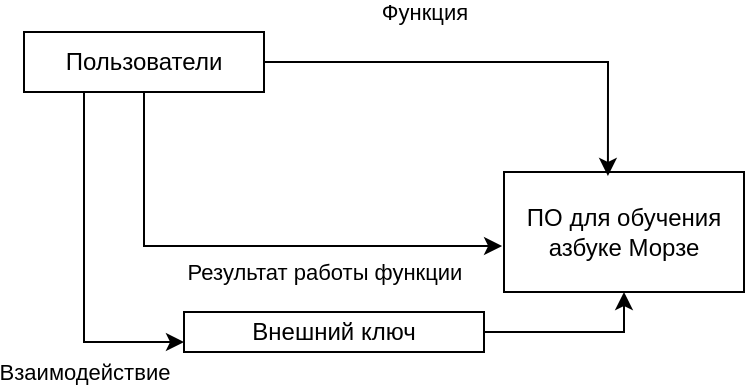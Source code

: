<mxfile version="13.1.3" type="device" pages="2"><diagram id="VOve5FJmeVb6WoznOcWk" name="Page-1"><mxGraphModel dx="860" dy="415" grid="1" gridSize="10" guides="1" tooltips="1" connect="1" arrows="1" fold="1" page="1" pageScale="1" pageWidth="850" pageHeight="1100" math="0" shadow="0"><root><mxCell id="0"/><mxCell id="1" parent="0"/><mxCell id="CZ4ccvZwLhazGf-lB1yX-1" value="ПО для обучения азбуке Морзе" style="rounded=0;whiteSpace=wrap;html=1;" vertex="1" parent="1"><mxGeometry x="430" y="180" width="120" height="60" as="geometry"/></mxCell><mxCell id="CZ4ccvZwLhazGf-lB1yX-3" style="edgeStyle=orthogonalEdgeStyle;rounded=0;orthogonalLoop=1;jettySize=auto;html=1;exitX=1;exitY=0.5;exitDx=0;exitDy=0;entryX=0.433;entryY=0.033;entryDx=0;entryDy=0;entryPerimeter=0;" edge="1" parent="1" source="CZ4ccvZwLhazGf-lB1yX-2" target="CZ4ccvZwLhazGf-lB1yX-1"><mxGeometry relative="1" as="geometry"/></mxCell><mxCell id="CZ4ccvZwLhazGf-lB1yX-5" value="Функция" style="edgeLabel;html=1;align=center;verticalAlign=middle;resizable=0;points=[];" vertex="1" connectable="0" parent="CZ4ccvZwLhazGf-lB1yX-3"><mxGeometry x="-0.162" y="-1" relative="1" as="geometry"><mxPoint x="-16" y="-26" as="offset"/></mxGeometry></mxCell><mxCell id="CZ4ccvZwLhazGf-lB1yX-4" style="edgeStyle=orthogonalEdgeStyle;rounded=0;orthogonalLoop=1;jettySize=auto;html=1;exitX=0.5;exitY=1;exitDx=0;exitDy=0;entryX=-0.008;entryY=0.617;entryDx=0;entryDy=0;entryPerimeter=0;" edge="1" parent="1" source="CZ4ccvZwLhazGf-lB1yX-2" target="CZ4ccvZwLhazGf-lB1yX-1"><mxGeometry relative="1" as="geometry"/></mxCell><mxCell id="CZ4ccvZwLhazGf-lB1yX-6" value="Результат работы функции" style="edgeLabel;html=1;align=center;verticalAlign=middle;resizable=0;points=[];" vertex="1" connectable="0" parent="CZ4ccvZwLhazGf-lB1yX-4"><mxGeometry x="-0.406" y="33" relative="1" as="geometry"><mxPoint x="57" y="14" as="offset"/></mxGeometry></mxCell><mxCell id="dHhYHAPzFPhUxmbdkMVn-2" style="edgeStyle=orthogonalEdgeStyle;rounded=0;orthogonalLoop=1;jettySize=auto;html=1;exitX=0.25;exitY=1;exitDx=0;exitDy=0;entryX=0;entryY=0.75;entryDx=0;entryDy=0;" edge="1" parent="1" source="CZ4ccvZwLhazGf-lB1yX-2" target="dHhYHAPzFPhUxmbdkMVn-1"><mxGeometry relative="1" as="geometry"/></mxCell><mxCell id="dHhYHAPzFPhUxmbdkMVn-3" value="Взаимодействие" style="edgeLabel;html=1;align=center;verticalAlign=middle;resizable=0;points=[];" vertex="1" connectable="0" parent="dHhYHAPzFPhUxmbdkMVn-2"><mxGeometry x="0.406" y="3" relative="1" as="geometry"><mxPoint x="-3" y="17" as="offset"/></mxGeometry></mxCell><mxCell id="CZ4ccvZwLhazGf-lB1yX-2" value="Пользователи" style="rounded=0;whiteSpace=wrap;html=1;" vertex="1" parent="1"><mxGeometry x="190" y="110" width="120" height="30" as="geometry"/></mxCell><mxCell id="dHhYHAPzFPhUxmbdkMVn-4" style="edgeStyle=orthogonalEdgeStyle;rounded=0;orthogonalLoop=1;jettySize=auto;html=1;exitX=1;exitY=0.5;exitDx=0;exitDy=0;entryX=0.5;entryY=1;entryDx=0;entryDy=0;" edge="1" parent="1" source="dHhYHAPzFPhUxmbdkMVn-1" target="CZ4ccvZwLhazGf-lB1yX-1"><mxGeometry relative="1" as="geometry"/></mxCell><mxCell id="dHhYHAPzFPhUxmbdkMVn-1" value="Внешний ключ" style="rounded=0;whiteSpace=wrap;html=1;" vertex="1" parent="1"><mxGeometry x="270" y="250" width="150" height="20" as="geometry"/></mxCell></root></mxGraphModel></diagram><diagram id="iUJEnAGykKWU8yE1NBS1" name="Page-2"><mxGraphModel dx="860" dy="415" grid="1" gridSize="10" guides="1" tooltips="1" connect="1" arrows="1" fold="1" page="1" pageScale="1" pageWidth="850" pageHeight="1100" math="0" shadow="0"><root><mxCell id="sGdm1UuhQX2p1oIvaTJm-0"/><mxCell id="sGdm1UuhQX2p1oIvaTJm-1" parent="sGdm1UuhQX2p1oIvaTJm-0"/><mxCell id="sGdm1UuhQX2p1oIvaTJm-2" value="Подсистема контроля звука" style="rounded=0;whiteSpace=wrap;html=1;" vertex="1" parent="sGdm1UuhQX2p1oIvaTJm-1"><mxGeometry x="200" y="150" width="170" height="40" as="geometry"/></mxCell><mxCell id="sGdm1UuhQX2p1oIvaTJm-3" value="Подсистема работы с текстом" style="rounded=0;whiteSpace=wrap;html=1;" vertex="1" parent="sGdm1UuhQX2p1oIvaTJm-1"><mxGeometry x="425" y="150" width="205" height="40" as="geometry"/></mxCell><mxCell id="sGdm1UuhQX2p1oIvaTJm-4" value="Подсистема уроков" style="rounded=0;whiteSpace=wrap;html=1;" vertex="1" parent="sGdm1UuhQX2p1oIvaTJm-1"><mxGeometry x="200" y="200" width="170" height="30" as="geometry"/></mxCell><mxCell id="sGdm1UuhQX2p1oIvaTJm-5" value="Подсистема работы с внешним устройством" style="rounded=0;whiteSpace=wrap;html=1;" vertex="1" parent="sGdm1UuhQX2p1oIvaTJm-1"><mxGeometry x="200" y="240" width="170" height="30" as="geometry"/></mxCell></root></mxGraphModel></diagram></mxfile>
